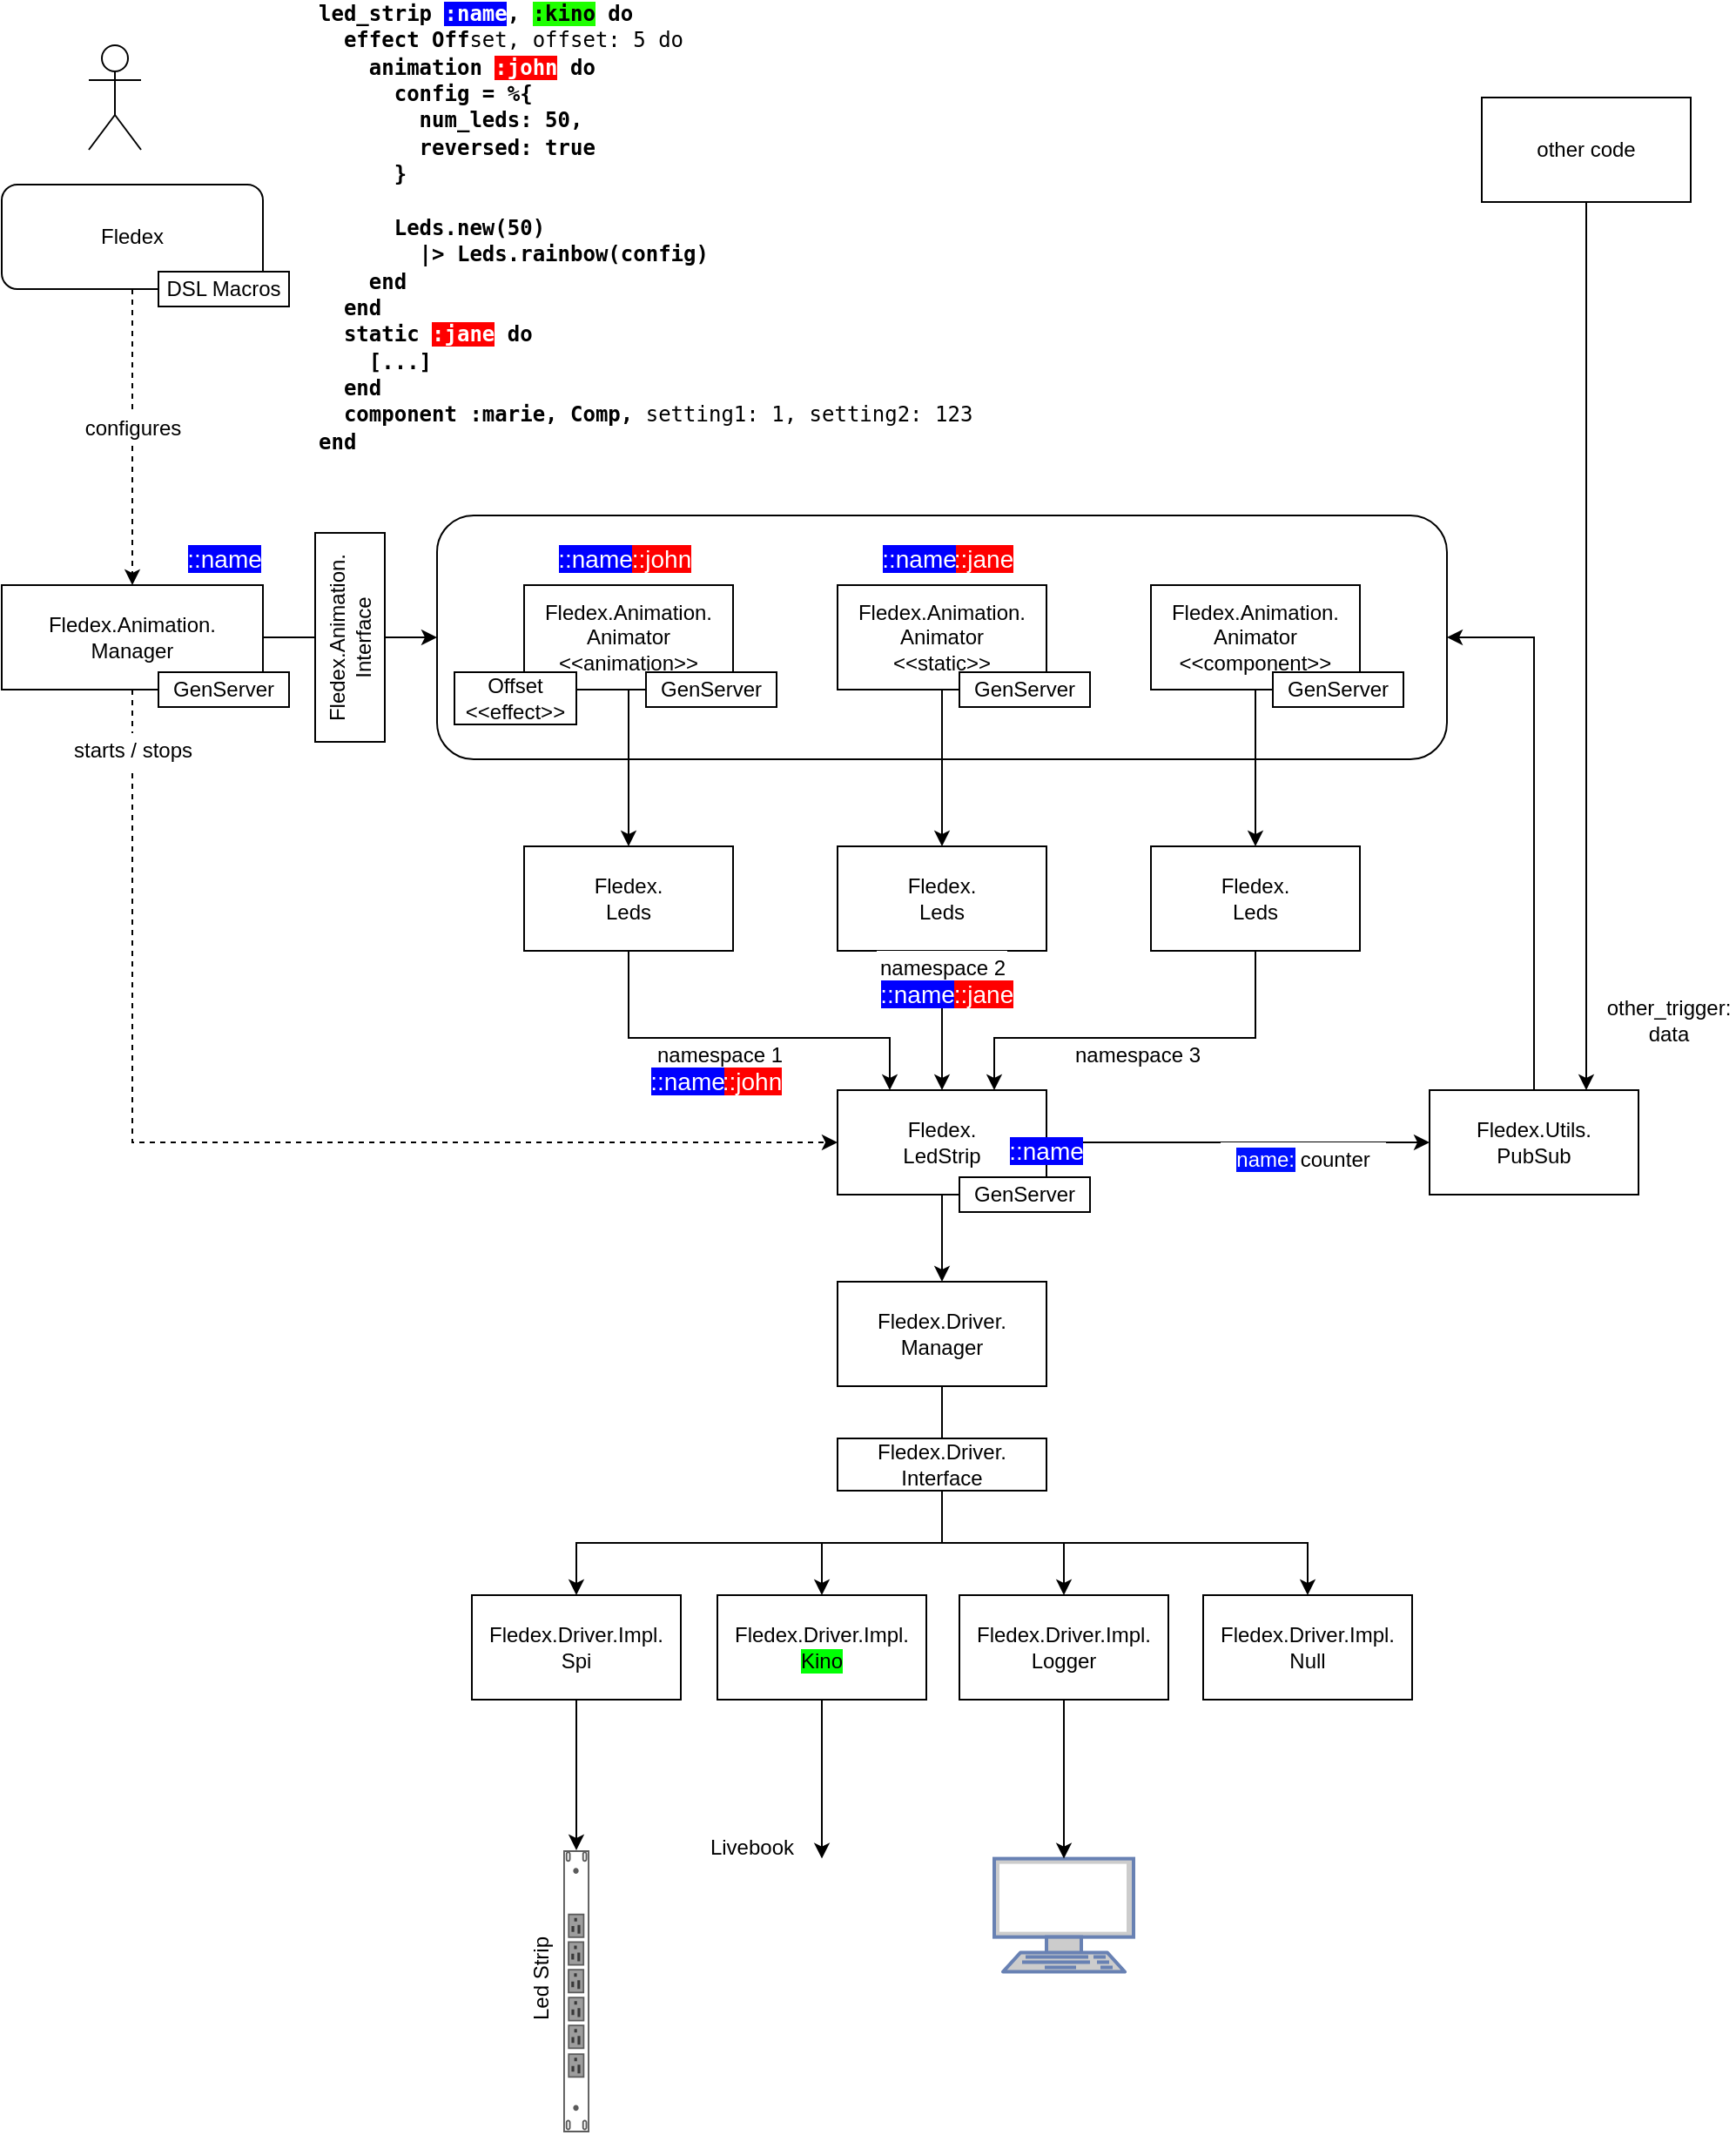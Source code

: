 <mxfile version="20.8.16" type="device"><diagram name="Fledex" id="F1ZfpqSXn9MnrOpPnMbP"><mxGraphModel dx="1844" dy="1730" grid="1" gridSize="10" guides="1" tooltips="1" connect="1" arrows="1" fold="1" page="1" pageScale="1" pageWidth="850" pageHeight="1100" math="0" shadow="0"><root><mxCell id="0"/><mxCell id="1" parent="0"/><mxCell id="jJN_8n9V3PVKYXg5NKCQ-39" value="namespace 3" style="rounded=0;whiteSpace=wrap;html=1;labelBackgroundColor=none;fontColor=#000000;strokeColor=none;" parent="1" vertex="1"><mxGeometry x="495" y="130" width="75" height="20" as="geometry"/></mxCell><mxCell id="jJN_8n9V3PVKYXg5NKCQ-57" value="" style="rounded=1;whiteSpace=wrap;html=1;labelBackgroundColor=none;fontColor=#000000;" parent="1" vertex="1"><mxGeometry x="130" y="-170" width="580" height="140" as="geometry"/></mxCell><mxCell id="jJN_8n9V3PVKYXg5NKCQ-33" value="namespace 1" style="rounded=0;whiteSpace=wrap;html=1;labelBackgroundColor=none;fontColor=#000000;strokeColor=none;" parent="1" vertex="1"><mxGeometry x="255" y="130" width="75" height="20" as="geometry"/></mxCell><mxCell id="jJN_8n9V3PVKYXg5NKCQ-20" value="" style="group" parent="1" vertex="1" connectable="0"><mxGeometry x="150" y="290" width="540" height="468.5" as="geometry"/></mxCell><mxCell id="jJN_8n9V3PVKYXg5NKCQ-1" value="" style="strokeColor=#666666;html=1;labelPosition=right;align=left;spacingLeft=15;shadow=0;dashed=0;outlineConnect=0;shape=mxgraph.rack.dell.power_strip;rotation=90;" parent="jJN_8n9V3PVKYXg5NKCQ-20" vertex="1"><mxGeometry x="-21" y="380" width="162" height="15" as="geometry"/></mxCell><mxCell id="jJN_8n9V3PVKYXg5NKCQ-3" style="edgeStyle=orthogonalEdgeStyle;rounded=0;orthogonalLoop=1;jettySize=auto;html=1;fontColor=#000000;" parent="jJN_8n9V3PVKYXg5NKCQ-20" source="jJN_8n9V3PVKYXg5NKCQ-2" target="jJN_8n9V3PVKYXg5NKCQ-1" edge="1"><mxGeometry relative="1" as="geometry"/></mxCell><mxCell id="jJN_8n9V3PVKYXg5NKCQ-2" value="Fledex.Driver.Impl.&lt;br&gt;Spi" style="rounded=0;whiteSpace=wrap;html=1;" parent="jJN_8n9V3PVKYXg5NKCQ-20" vertex="1"><mxGeometry y="160" width="120" height="60" as="geometry"/></mxCell><mxCell id="jJN_8n9V3PVKYXg5NKCQ-4" value="Fledex.Driver.Impl.&lt;br&gt;&lt;span style=&quot;background-color: rgb(0, 255, 4);&quot;&gt;Kino&lt;/span&gt;" style="rounded=0;whiteSpace=wrap;html=1;" parent="jJN_8n9V3PVKYXg5NKCQ-20" vertex="1"><mxGeometry x="141" y="160" width="120" height="60" as="geometry"/></mxCell><mxCell id="jJN_8n9V3PVKYXg5NKCQ-5" value="Fledex.Driver.Impl.&lt;br&gt;Logger" style="rounded=0;whiteSpace=wrap;html=1;" parent="jJN_8n9V3PVKYXg5NKCQ-20" vertex="1"><mxGeometry x="280" y="160" width="120" height="60" as="geometry"/></mxCell><mxCell id="jJN_8n9V3PVKYXg5NKCQ-6" value="" style="fontColor=#0066CC;verticalAlign=top;verticalLabelPosition=bottom;labelPosition=center;align=center;html=1;outlineConnect=0;fillColor=#CCCCCC;strokeColor=#6881B3;gradientColor=none;gradientDirection=north;strokeWidth=2;shape=mxgraph.networks.terminal;labelBackgroundColor=none;" parent="jJN_8n9V3PVKYXg5NKCQ-20" vertex="1"><mxGeometry x="300" y="311.31" width="80" height="65" as="geometry"/></mxCell><mxCell id="jJN_8n9V3PVKYXg5NKCQ-7" style="edgeStyle=orthogonalEdgeStyle;rounded=0;orthogonalLoop=1;jettySize=auto;html=1;entryX=0.5;entryY=0;entryDx=0;entryDy=0;entryPerimeter=0;fontColor=#000000;" parent="jJN_8n9V3PVKYXg5NKCQ-20" source="jJN_8n9V3PVKYXg5NKCQ-5" target="jJN_8n9V3PVKYXg5NKCQ-6" edge="1"><mxGeometry relative="1" as="geometry"/></mxCell><mxCell id="jJN_8n9V3PVKYXg5NKCQ-12" value="" style="shape=image;imageAspect=0;aspect=fixed;verticalLabelPosition=bottom;verticalAlign=top;labelBackgroundColor=none;fontColor=#000000;image=https://d33wubrfki0l68.cloudfront.net/855d6cd6e232f65ab55177f22a54cb3b48766cb0/2a8a7/_astro/welcome-to-livebook.414c9640_z1x0p7k.webp;" parent="jJN_8n9V3PVKYXg5NKCQ-20" vertex="1"><mxGeometry x="131" y="311.31" width="140" height="82.38" as="geometry"/></mxCell><mxCell id="jJN_8n9V3PVKYXg5NKCQ-13" style="edgeStyle=orthogonalEdgeStyle;rounded=0;orthogonalLoop=1;jettySize=auto;html=1;entryX=0.5;entryY=0;entryDx=0;entryDy=0;fontColor=#000000;" parent="jJN_8n9V3PVKYXg5NKCQ-20" source="jJN_8n9V3PVKYXg5NKCQ-4" target="jJN_8n9V3PVKYXg5NKCQ-12" edge="1"><mxGeometry relative="1" as="geometry"/></mxCell><mxCell id="jJN_8n9V3PVKYXg5NKCQ-14" value="Fledex.Driver.Impl.&lt;br&gt;Null" style="rounded=0;whiteSpace=wrap;html=1;" parent="jJN_8n9V3PVKYXg5NKCQ-20" vertex="1"><mxGeometry x="420" y="160" width="120" height="60" as="geometry"/></mxCell><mxCell id="jJN_8n9V3PVKYXg5NKCQ-24" value="Livebook" style="text;html=1;strokeColor=none;fillColor=none;align=center;verticalAlign=middle;whiteSpace=wrap;rounded=0;fontColor=#000000;" parent="jJN_8n9V3PVKYXg5NKCQ-20" vertex="1"><mxGeometry x="131" y="290.0" width="60" height="30" as="geometry"/></mxCell><mxCell id="jJN_8n9V3PVKYXg5NKCQ-25" value="Led Strip" style="text;html=1;strokeColor=none;fillColor=none;align=center;verticalAlign=middle;whiteSpace=wrap;rounded=0;fontColor=#000000;rotation=-90;" parent="jJN_8n9V3PVKYXg5NKCQ-20" vertex="1"><mxGeometry x="10" y="365" width="60" height="30" as="geometry"/></mxCell><mxCell id="hxW7dS9Z-QAscu65tSCw-1" value="Fledex.Driver.&lt;br&gt;Manager" style="rounded=0;whiteSpace=wrap;html=1;labelBackgroundColor=none;fontColor=#000000;" parent="jJN_8n9V3PVKYXg5NKCQ-20" vertex="1"><mxGeometry x="210" y="-20" width="120" height="60" as="geometry"/></mxCell><mxCell id="jJN_8n9V3PVKYXg5NKCQ-16" style="edgeStyle=orthogonalEdgeStyle;rounded=0;orthogonalLoop=1;jettySize=auto;html=1;fontColor=#000000;exitX=0.5;exitY=1;exitDx=0;exitDy=0;" parent="jJN_8n9V3PVKYXg5NKCQ-20" source="hxW7dS9Z-QAscu65tSCw-1" target="jJN_8n9V3PVKYXg5NKCQ-2" edge="1"><mxGeometry relative="1" as="geometry"><Array as="points"><mxPoint x="270" y="130"/><mxPoint x="60" y="130"/></Array></mxGeometry></mxCell><mxCell id="jJN_8n9V3PVKYXg5NKCQ-17" style="edgeStyle=orthogonalEdgeStyle;rounded=0;orthogonalLoop=1;jettySize=auto;html=1;entryX=0.5;entryY=0;entryDx=0;entryDy=0;fontColor=#000000;exitX=0.5;exitY=1;exitDx=0;exitDy=0;" parent="jJN_8n9V3PVKYXg5NKCQ-20" source="hxW7dS9Z-QAscu65tSCw-1" target="jJN_8n9V3PVKYXg5NKCQ-4" edge="1"><mxGeometry relative="1" as="geometry"><Array as="points"><mxPoint x="270" y="130"/><mxPoint x="201" y="130"/></Array></mxGeometry></mxCell><mxCell id="jJN_8n9V3PVKYXg5NKCQ-18" style="edgeStyle=orthogonalEdgeStyle;rounded=0;orthogonalLoop=1;jettySize=auto;html=1;entryX=0.5;entryY=0;entryDx=0;entryDy=0;fontColor=#000000;exitX=0.5;exitY=1;exitDx=0;exitDy=0;" parent="jJN_8n9V3PVKYXg5NKCQ-20" source="hxW7dS9Z-QAscu65tSCw-1" target="jJN_8n9V3PVKYXg5NKCQ-5" edge="1"><mxGeometry relative="1" as="geometry"><Array as="points"><mxPoint x="270" y="130"/><mxPoint x="340" y="130"/></Array><mxPoint x="330" y="130" as="sourcePoint"/></mxGeometry></mxCell><mxCell id="jJN_8n9V3PVKYXg5NKCQ-19" style="edgeStyle=orthogonalEdgeStyle;rounded=0;orthogonalLoop=1;jettySize=auto;html=1;entryX=0.5;entryY=0;entryDx=0;entryDy=0;fontColor=#000000;exitX=0.5;exitY=1;exitDx=0;exitDy=0;" parent="jJN_8n9V3PVKYXg5NKCQ-20" source="hxW7dS9Z-QAscu65tSCw-1" target="jJN_8n9V3PVKYXg5NKCQ-14" edge="1"><mxGeometry relative="1" as="geometry"><Array as="points"><mxPoint x="270" y="130"/><mxPoint x="480" y="130"/></Array></mxGeometry></mxCell><mxCell id="jJN_8n9V3PVKYXg5NKCQ-15" value="Fledex.Driver.&lt;br&gt;Interface" style="rounded=0;whiteSpace=wrap;html=1;labelBackgroundColor=none;fontColor=#000000;" parent="jJN_8n9V3PVKYXg5NKCQ-20" vertex="1"><mxGeometry x="210" y="70" width="120" height="30" as="geometry"/></mxCell><mxCell id="IlTwNVNuygPdYEifKuS2-1" style="edgeStyle=orthogonalEdgeStyle;rounded=0;orthogonalLoop=1;jettySize=auto;html=1;" parent="1" source="jJN_8n9V3PVKYXg5NKCQ-21" edge="1"><mxGeometry relative="1" as="geometry"><mxPoint x="700" y="190" as="targetPoint"/></mxGeometry></mxCell><mxCell id="hxW7dS9Z-QAscu65tSCw-3" style="edgeStyle=orthogonalEdgeStyle;rounded=0;orthogonalLoop=1;jettySize=auto;html=1;entryX=0.5;entryY=0;entryDx=0;entryDy=0;" parent="1" source="jJN_8n9V3PVKYXg5NKCQ-21" target="hxW7dS9Z-QAscu65tSCw-1" edge="1"><mxGeometry relative="1" as="geometry"/></mxCell><mxCell id="jJN_8n9V3PVKYXg5NKCQ-21" value="Fledex.&lt;br&gt;LedStrip" style="rounded=0;whiteSpace=wrap;html=1;labelBackgroundColor=none;fontColor=#000000;" parent="1" vertex="1"><mxGeometry x="360" y="160" width="120" height="60" as="geometry"/></mxCell><mxCell id="jJN_8n9V3PVKYXg5NKCQ-23" value="GenServer" style="rounded=0;whiteSpace=wrap;html=1;labelBackgroundColor=none;fontColor=#000000;" parent="1" vertex="1"><mxGeometry x="430" y="210" width="75" height="20" as="geometry"/></mxCell><mxCell id="jJN_8n9V3PVKYXg5NKCQ-31" style="edgeStyle=orthogonalEdgeStyle;rounded=0;orthogonalLoop=1;jettySize=auto;html=1;entryX=0.25;entryY=0;entryDx=0;entryDy=0;fontColor=#000000;exitX=0.5;exitY=1;exitDx=0;exitDy=0;" parent="1" source="jJN_8n9V3PVKYXg5NKCQ-27" target="jJN_8n9V3PVKYXg5NKCQ-21" edge="1"><mxGeometry relative="1" as="geometry"><Array as="points"><mxPoint x="240" y="130"/><mxPoint x="390" y="130"/></Array></mxGeometry></mxCell><mxCell id="jJN_8n9V3PVKYXg5NKCQ-27" value="Fledex.&lt;br&gt;Leds" style="rounded=0;whiteSpace=wrap;html=1;labelBackgroundColor=none;fontColor=#000000;" parent="1" vertex="1"><mxGeometry x="180" y="20" width="120" height="60" as="geometry"/></mxCell><mxCell id="jJN_8n9V3PVKYXg5NKCQ-30" style="edgeStyle=orthogonalEdgeStyle;rounded=0;orthogonalLoop=1;jettySize=auto;html=1;entryX=0.5;entryY=0;entryDx=0;entryDy=0;fontColor=#000000;startArrow=none;exitX=0.5;exitY=0;exitDx=0;exitDy=0;" parent="1" source="jJN_8n9V3PVKYXg5NKCQ-37" target="jJN_8n9V3PVKYXg5NKCQ-21" edge="1"><mxGeometry relative="1" as="geometry"><Array as="points"><mxPoint x="420" y="90"/><mxPoint x="420" y="90"/></Array></mxGeometry></mxCell><mxCell id="jJN_8n9V3PVKYXg5NKCQ-28" value="Fledex.&lt;br&gt;Leds" style="rounded=0;whiteSpace=wrap;html=1;labelBackgroundColor=none;fontColor=#000000;" parent="1" vertex="1"><mxGeometry x="360" y="20" width="120" height="60" as="geometry"/></mxCell><mxCell id="jJN_8n9V3PVKYXg5NKCQ-32" style="edgeStyle=orthogonalEdgeStyle;rounded=0;orthogonalLoop=1;jettySize=auto;html=1;entryX=0.75;entryY=0;entryDx=0;entryDy=0;fontColor=#000000;exitX=0.5;exitY=1;exitDx=0;exitDy=0;" parent="1" source="jJN_8n9V3PVKYXg5NKCQ-29" target="jJN_8n9V3PVKYXg5NKCQ-21" edge="1"><mxGeometry relative="1" as="geometry"><Array as="points"><mxPoint x="600" y="130"/><mxPoint x="450" y="130"/></Array></mxGeometry></mxCell><mxCell id="jJN_8n9V3PVKYXg5NKCQ-29" value="Fledex.&lt;br&gt;Leds" style="rounded=0;whiteSpace=wrap;html=1;labelBackgroundColor=none;fontColor=#000000;" parent="1" vertex="1"><mxGeometry x="540" y="20" width="120" height="60" as="geometry"/></mxCell><mxCell id="jJN_8n9V3PVKYXg5NKCQ-37" value="namespace 2" style="rounded=0;whiteSpace=wrap;html=1;labelBackgroundColor=none;fontColor=#000000;strokeColor=none;" parent="1" vertex="1"><mxGeometry x="382.5" y="80" width="75" height="20" as="geometry"/></mxCell><mxCell id="jJN_8n9V3PVKYXg5NKCQ-47" value="" style="group" parent="1" vertex="1" connectable="0"><mxGeometry x="180" y="-130" width="255" height="190" as="geometry"/></mxCell><mxCell id="jJN_8n9V3PVKYXg5NKCQ-45" value="Fledex.Animation.&lt;br&gt;Animator&lt;br&gt;&amp;lt;&amp;lt;animation&amp;gt;&amp;gt;" style="rounded=0;whiteSpace=wrap;html=1;labelBackgroundColor=none;fontColor=#000000;" parent="jJN_8n9V3PVKYXg5NKCQ-47" vertex="1"><mxGeometry width="120" height="60" as="geometry"/></mxCell><mxCell id="jJN_8n9V3PVKYXg5NKCQ-46" value="GenServer" style="rounded=0;whiteSpace=wrap;html=1;labelBackgroundColor=none;fontColor=#000000;" parent="jJN_8n9V3PVKYXg5NKCQ-47" vertex="1"><mxGeometry x="70" y="50" width="75" height="20" as="geometry"/></mxCell><mxCell id="jJN_8n9V3PVKYXg5NKCQ-48" style="edgeStyle=orthogonalEdgeStyle;rounded=0;orthogonalLoop=1;jettySize=auto;html=1;entryX=0.5;entryY=0;entryDx=0;entryDy=0;fontColor=#000000;" parent="1" source="jJN_8n9V3PVKYXg5NKCQ-45" target="jJN_8n9V3PVKYXg5NKCQ-27" edge="1"><mxGeometry relative="1" as="geometry"/></mxCell><mxCell id="jJN_8n9V3PVKYXg5NKCQ-49" value="" style="group" parent="1" vertex="1" connectable="0"><mxGeometry x="360" y="-130" width="145" height="70" as="geometry"/></mxCell><mxCell id="jJN_8n9V3PVKYXg5NKCQ-50" value="Fledex.Animation.&lt;br&gt;Animator&lt;br&gt;&amp;lt;&amp;lt;static&lt;span style=&quot;background-color: initial;&quot;&gt;&amp;gt;&amp;gt;&lt;/span&gt;" style="rounded=0;whiteSpace=wrap;html=1;labelBackgroundColor=none;fontColor=#000000;" parent="jJN_8n9V3PVKYXg5NKCQ-49" vertex="1"><mxGeometry width="120" height="60" as="geometry"/></mxCell><mxCell id="jJN_8n9V3PVKYXg5NKCQ-51" value="GenServer" style="rounded=0;whiteSpace=wrap;html=1;labelBackgroundColor=none;fontColor=#000000;" parent="jJN_8n9V3PVKYXg5NKCQ-49" vertex="1"><mxGeometry x="70" y="50" width="75" height="20" as="geometry"/></mxCell><mxCell id="jJN_8n9V3PVKYXg5NKCQ-52" style="edgeStyle=orthogonalEdgeStyle;rounded=0;orthogonalLoop=1;jettySize=auto;html=1;fontColor=#000000;" parent="1" source="jJN_8n9V3PVKYXg5NKCQ-50" target="jJN_8n9V3PVKYXg5NKCQ-28" edge="1"><mxGeometry relative="1" as="geometry"/></mxCell><mxCell id="jJN_8n9V3PVKYXg5NKCQ-53" value="" style="group" parent="1" vertex="1" connectable="0"><mxGeometry x="540" y="-130" width="145" height="70" as="geometry"/></mxCell><mxCell id="jJN_8n9V3PVKYXg5NKCQ-54" value="Fledex.Animation.&lt;br&gt;Animator&lt;br&gt;&amp;lt;&amp;lt;component&amp;gt;&amp;gt;" style="rounded=0;whiteSpace=wrap;html=1;labelBackgroundColor=none;fontColor=#000000;" parent="jJN_8n9V3PVKYXg5NKCQ-53" vertex="1"><mxGeometry width="120" height="60" as="geometry"/></mxCell><mxCell id="jJN_8n9V3PVKYXg5NKCQ-55" value="GenServer" style="rounded=0;whiteSpace=wrap;html=1;labelBackgroundColor=none;fontColor=#000000;" parent="jJN_8n9V3PVKYXg5NKCQ-53" vertex="1"><mxGeometry x="70" y="50" width="75" height="20" as="geometry"/></mxCell><mxCell id="jJN_8n9V3PVKYXg5NKCQ-56" style="edgeStyle=orthogonalEdgeStyle;rounded=0;orthogonalLoop=1;jettySize=auto;html=1;fontColor=#000000;" parent="1" source="jJN_8n9V3PVKYXg5NKCQ-54" target="jJN_8n9V3PVKYXg5NKCQ-29" edge="1"><mxGeometry relative="1" as="geometry"/></mxCell><mxCell id="jJN_8n9V3PVKYXg5NKCQ-59" style="edgeStyle=orthogonalEdgeStyle;rounded=0;orthogonalLoop=1;jettySize=auto;html=1;entryX=0;entryY=0.5;entryDx=0;entryDy=0;fontColor=#000000;" parent="1" source="jJN_8n9V3PVKYXg5NKCQ-58" target="jJN_8n9V3PVKYXg5NKCQ-57" edge="1"><mxGeometry relative="1" as="geometry"/></mxCell><mxCell id="lqnnQLTP2gQExWdT0rWo-1" style="edgeStyle=orthogonalEdgeStyle;rounded=0;orthogonalLoop=1;jettySize=auto;html=1;entryX=0;entryY=0.5;entryDx=0;entryDy=0;dashed=1;exitX=0.5;exitY=1;exitDx=0;exitDy=0;" parent="1" source="jJN_8n9V3PVKYXg5NKCQ-58" target="jJN_8n9V3PVKYXg5NKCQ-21" edge="1"><mxGeometry relative="1" as="geometry"><Array as="points"><mxPoint x="-45" y="190"/></Array></mxGeometry></mxCell><mxCell id="jJN_8n9V3PVKYXg5NKCQ-58" value="Fledex.Animation.&lt;br&gt;Manager" style="rounded=0;whiteSpace=wrap;html=1;labelBackgroundColor=none;fontColor=#000000;" parent="1" vertex="1"><mxGeometry x="-120" y="-130" width="150" height="60" as="geometry"/></mxCell><mxCell id="jJN_8n9V3PVKYXg5NKCQ-61" style="edgeStyle=orthogonalEdgeStyle;rounded=0;orthogonalLoop=1;jettySize=auto;html=1;entryX=0.5;entryY=0;entryDx=0;entryDy=0;fontColor=#000000;dashed=1;startArrow=none;" parent="1" source="jJN_8n9V3PVKYXg5NKCQ-63" target="jJN_8n9V3PVKYXg5NKCQ-58" edge="1"><mxGeometry relative="1" as="geometry"/></mxCell><mxCell id="jJN_8n9V3PVKYXg5NKCQ-60" value="Fledex" style="rounded=1;whiteSpace=wrap;html=1;labelBackgroundColor=none;fontColor=#000000;" parent="1" vertex="1"><mxGeometry x="-120" y="-360" width="150" height="60" as="geometry"/></mxCell><mxCell id="jJN_8n9V3PVKYXg5NKCQ-62" value="DSL Macros" style="rounded=0;whiteSpace=wrap;html=1;labelBackgroundColor=none;fontColor=#000000;" parent="1" vertex="1"><mxGeometry x="-30" y="-310" width="75" height="20" as="geometry"/></mxCell><mxCell id="jJN_8n9V3PVKYXg5NKCQ-64" value="" style="shape=umlActor;verticalLabelPosition=bottom;verticalAlign=top;html=1;outlineConnect=0;labelBackgroundColor=none;fontColor=#000000;" parent="1" vertex="1"><mxGeometry x="-70" y="-440" width="30" height="60" as="geometry"/></mxCell><mxCell id="jJN_8n9V3PVKYXg5NKCQ-65" value="&lt;div style=&quot;font-family: JetBrains, &amp;quot;Droid Sans Mono&amp;quot;, &amp;quot;monospace&amp;quot;, monospace, &amp;quot;Droid Sans Mono&amp;quot;, &amp;quot;monospace&amp;quot;, monospace; line-height: 128%;&quot;&gt;&lt;div style=&quot;line-height: 128%;&quot;&gt;&lt;b&gt;led_strip &lt;span style=&quot;background-color: rgb(0, 0, 255);&quot;&gt;&lt;font style=&quot;font-size: 12px;&quot; color=&quot;#ffffff&quot;&gt;:name&lt;/font&gt;&lt;/span&gt;, &lt;span style=&quot;background-color: rgb(30, 255, 0);&quot;&gt;:kino&lt;/span&gt; do&lt;/b&gt;&lt;/div&gt;&lt;div style=&quot;line-height: 128%;&quot;&gt;&lt;b&gt;&amp;nbsp; effect Off&lt;/b&gt;set, offset: 5 do&lt;/div&gt;&lt;div style=&quot;line-height: 128%;&quot;&gt;&lt;b&gt;&amp;nbsp; &amp;nbsp; animation&amp;nbsp;&lt;span style=&quot;background-color: rgb(255, 0, 0);&quot;&gt;&lt;font color=&quot;#ffffff&quot;&gt;:john&lt;/font&gt;&lt;/span&gt;&amp;nbsp;do&lt;/b&gt;&lt;/div&gt;&lt;div style=&quot;line-height: 128%;&quot;&gt;&lt;b&gt;&amp;nbsp; &amp;nbsp; &amp;nbsp; config = %{&lt;/b&gt;&lt;/div&gt;&lt;div style=&quot;line-height: 128%;&quot;&gt;&lt;b&gt;&amp;nbsp; &amp;nbsp; &amp;nbsp; &amp;nbsp; num_leds: 50,&lt;/b&gt;&lt;/div&gt;&lt;div style=&quot;line-height: 128%;&quot;&gt;&lt;b&gt;&amp;nbsp; &amp;nbsp; &amp;nbsp; &amp;nbsp; reversed: true&lt;/b&gt;&lt;/div&gt;&lt;div style=&quot;line-height: 128%;&quot;&gt;&lt;b&gt;&amp;nbsp; &amp;nbsp; &amp;nbsp; }&lt;/b&gt;&lt;/div&gt;&lt;b&gt;&lt;br&gt;&lt;/b&gt;&lt;div style=&quot;line-height: 128%;&quot;&gt;&lt;b&gt;&amp;nbsp; &amp;nbsp; &amp;nbsp; Leds.new(50)&lt;/b&gt;&lt;/div&gt;&lt;div style=&quot;line-height: 128%;&quot;&gt;&lt;b&gt;&amp;nbsp; &amp;nbsp; &amp;nbsp; &amp;nbsp; |&amp;gt; Leds.rainbow(config)&lt;/b&gt;&lt;/div&gt;&lt;div style=&quot;line-height: 128%;&quot;&gt;&lt;b&gt;&amp;nbsp; &amp;nbsp; end&lt;/b&gt;&lt;/div&gt;&lt;div style=&quot;line-height: 128%;&quot;&gt;&lt;b&gt;&amp;nbsp; end&lt;/b&gt;&lt;/div&gt;&lt;div style=&quot;line-height: 128%;&quot;&gt;&amp;nbsp; &lt;b&gt;static&amp;nbsp;&lt;font style=&quot;background-color: rgb(255, 0, 0); font-size: 12px;&quot; color=&quot;#ffffff&quot;&gt;:jane&lt;/font&gt; do&lt;/b&gt;&lt;/div&gt;&lt;div style=&quot;line-height: 128%;&quot;&gt;&lt;b&gt;&amp;nbsp; &amp;nbsp; [...]&lt;/b&gt;&lt;/div&gt;&lt;div style=&quot;line-height: 128%;&quot;&gt;&lt;b&gt;&amp;nbsp; end&lt;/b&gt;&lt;/div&gt;&lt;div style=&quot;line-height: 128%;&quot;&gt;&lt;b&gt;&amp;nbsp; component :marie, Comp,&amp;nbsp;&lt;/b&gt;setting1: 1,&amp;nbsp;setting2: 123&lt;/div&gt;&lt;div style=&quot;line-height: 128%;&quot;&gt;&lt;b&gt;      end&lt;/b&gt;&lt;/div&gt;&lt;/div&gt;" style="text;html=1;strokeColor=none;fillColor=none;align=left;verticalAlign=middle;whiteSpace=wrap;rounded=0;fontColor=#000000;labelBackgroundColor=default;" parent="1" vertex="1"><mxGeometry x="60" y="-440" width="530" height="210" as="geometry"/></mxCell><mxCell id="jJN_8n9V3PVKYXg5NKCQ-67" value="&lt;span style=&quot;background-color: rgb(255, 0, 0); font-size: 14px;&quot;&gt;::jane&lt;/span&gt;" style="text;html=1;strokeColor=none;fillColor=none;align=center;verticalAlign=middle;whiteSpace=wrap;rounded=0;fontColor=#FFFFFF;" parent="1" vertex="1"><mxGeometry x="413.5" y="-160" width="60" height="30" as="geometry"/></mxCell><mxCell id="jJN_8n9V3PVKYXg5NKCQ-68" value="&lt;span style=&quot;background-color: rgb(255, 0, 0); font-size: 14px;&quot;&gt;::john&lt;/span&gt;" style="text;html=1;strokeColor=none;fillColor=none;align=center;verticalAlign=middle;whiteSpace=wrap;rounded=0;fontColor=#FFFFFF;" parent="1" vertex="1"><mxGeometry x="281.25" y="140" width="60" height="30" as="geometry"/></mxCell><mxCell id="jJN_8n9V3PVKYXg5NKCQ-69" value="&lt;span style=&quot;background-color: rgb(255, 0, 0); font-size: 14px;&quot;&gt;::jane&lt;/span&gt;" style="text;html=1;strokeColor=none;fillColor=none;align=center;verticalAlign=middle;whiteSpace=wrap;rounded=0;fontColor=#FFFFFF;" parent="1" vertex="1"><mxGeometry x="413.5" y="90" width="60" height="30" as="geometry"/></mxCell><mxCell id="jJN_8n9V3PVKYXg5NKCQ-72" value="&lt;span style=&quot;font-size: 14px; background-color: rgb(0, 0, 255);&quot;&gt;::name&lt;/span&gt;" style="text;html=1;strokeColor=none;fillColor=none;align=center;verticalAlign=middle;whiteSpace=wrap;rounded=0;fontColor=#FFFFFF;" parent="1" vertex="1"><mxGeometry x="243.75" y="140" width="60" height="30" as="geometry"/></mxCell><mxCell id="jJN_8n9V3PVKYXg5NKCQ-73" value="&lt;span style=&quot;font-size: 14px; background-color: rgb(0, 0, 255);&quot;&gt;::name&lt;/span&gt;" style="text;html=1;strokeColor=none;fillColor=none;align=center;verticalAlign=middle;whiteSpace=wrap;rounded=0;fontColor=#FFFFFF;" parent="1" vertex="1"><mxGeometry x="376" y="90" width="60" height="30" as="geometry"/></mxCell><mxCell id="jJN_8n9V3PVKYXg5NKCQ-76" value="&lt;span style=&quot;font-size: 14px; background-color: rgb(0, 0, 255);&quot;&gt;::name&lt;/span&gt;" style="text;html=1;strokeColor=none;fillColor=none;align=center;verticalAlign=middle;whiteSpace=wrap;rounded=0;fontColor=#FFFFFF;" parent="1" vertex="1"><mxGeometry x="377" y="-160" width="60" height="30" as="geometry"/></mxCell><mxCell id="jJN_8n9V3PVKYXg5NKCQ-78" value="&lt;span style=&quot;background-color: rgb(255, 0, 0); font-size: 14px;&quot;&gt;::john&lt;/span&gt;" style="text;html=1;strokeColor=none;fillColor=none;align=center;verticalAlign=middle;whiteSpace=wrap;rounded=0;fontColor=#FFFFFF;" parent="1" vertex="1"><mxGeometry x="228.75" y="-160" width="60" height="30" as="geometry"/></mxCell><mxCell id="jJN_8n9V3PVKYXg5NKCQ-79" value="&lt;span style=&quot;font-size: 14px; background-color: rgb(0, 0, 255);&quot;&gt;::name&lt;/span&gt;" style="text;html=1;strokeColor=none;fillColor=none;align=center;verticalAlign=middle;whiteSpace=wrap;rounded=0;fontColor=#FFFFFF;" parent="1" vertex="1"><mxGeometry x="191.25" y="-160" width="60" height="30" as="geometry"/></mxCell><mxCell id="jJN_8n9V3PVKYXg5NKCQ-71" value="&lt;span style=&quot;font-size: 14px; background-color: rgb(0, 0, 255);&quot;&gt;::name&lt;/span&gt;" style="text;html=1;strokeColor=none;fillColor=none;align=center;verticalAlign=middle;whiteSpace=wrap;rounded=0;fontColor=#FFFFFF;" parent="1" vertex="1"><mxGeometry x="450" y="180" width="60" height="30" as="geometry"/></mxCell><mxCell id="jJN_8n9V3PVKYXg5NKCQ-80" value="" style="edgeStyle=orthogonalEdgeStyle;rounded=0;orthogonalLoop=1;jettySize=auto;html=1;entryX=0.5;entryY=0;entryDx=0;entryDy=0;fontColor=#000000;dashed=1;endArrow=none;" parent="1" source="jJN_8n9V3PVKYXg5NKCQ-60" target="jJN_8n9V3PVKYXg5NKCQ-63" edge="1"><mxGeometry relative="1" as="geometry"><mxPoint x="-45" y="-300" as="sourcePoint"/><mxPoint x="-45" y="-130" as="targetPoint"/></mxGeometry></mxCell><mxCell id="jJN_8n9V3PVKYXg5NKCQ-63" value="configures" style="rounded=0;whiteSpace=wrap;html=1;labelBackgroundColor=none;fontColor=#000000;strokeColor=none;" parent="1" vertex="1"><mxGeometry x="-82.5" y="-230" width="75" height="20" as="geometry"/></mxCell><mxCell id="lqnnQLTP2gQExWdT0rWo-3" value="starts / stops" style="rounded=0;whiteSpace=wrap;html=1;labelBackgroundColor=none;fontColor=#000000;strokeColor=none;" parent="1" vertex="1"><mxGeometry x="-82.5" y="-45" width="75" height="20" as="geometry"/></mxCell><mxCell id="lqnnQLTP2gQExWdT0rWo-4" value="&lt;span style=&quot;font-size: 14px; background-color: rgb(0, 0, 255);&quot;&gt;::name&lt;/span&gt;" style="text;html=1;strokeColor=none;fillColor=none;align=center;verticalAlign=middle;whiteSpace=wrap;rounded=0;fontColor=#FFFFFF;" parent="1" vertex="1"><mxGeometry x="-22.5" y="-160" width="60" height="30" as="geometry"/></mxCell><mxCell id="lqnnQLTP2gQExWdT0rWo-5" value="GenServer" style="rounded=0;whiteSpace=wrap;html=1;labelBackgroundColor=none;fontColor=#000000;" parent="1" vertex="1"><mxGeometry x="-30" y="-80" width="75" height="20" as="geometry"/></mxCell><mxCell id="IlTwNVNuygPdYEifKuS2-3" style="edgeStyle=orthogonalEdgeStyle;rounded=0;orthogonalLoop=1;jettySize=auto;html=1;entryX=1;entryY=0.5;entryDx=0;entryDy=0;" parent="1" source="IlTwNVNuygPdYEifKuS2-2" target="jJN_8n9V3PVKYXg5NKCQ-57" edge="1"><mxGeometry relative="1" as="geometry"><mxPoint x="730" as="targetPoint"/></mxGeometry></mxCell><mxCell id="IlTwNVNuygPdYEifKuS2-2" value="Fledex.Utils.&lt;br&gt;PubSub" style="rounded=0;whiteSpace=wrap;html=1;labelBackgroundColor=none;fontColor=#000000;" parent="1" vertex="1"><mxGeometry x="700" y="160" width="120" height="60" as="geometry"/></mxCell><mxCell id="IlTwNVNuygPdYEifKuS2-4" value="&lt;font style=&quot;background-color: rgb(0, 17, 255);&quot; color=&quot;#ffffff&quot;&gt;name:&lt;/font&gt; counter" style="rounded=0;whiteSpace=wrap;html=1;labelBackgroundColor=none;fontColor=#000000;strokeColor=none;" parent="1" vertex="1"><mxGeometry x="580" y="190" width="95" height="20" as="geometry"/></mxCell><mxCell id="IlTwNVNuygPdYEifKuS2-6" style="edgeStyle=orthogonalEdgeStyle;rounded=0;orthogonalLoop=1;jettySize=auto;html=1;entryX=0.75;entryY=0;entryDx=0;entryDy=0;" parent="1" source="IlTwNVNuygPdYEifKuS2-5" target="IlTwNVNuygPdYEifKuS2-2" edge="1"><mxGeometry relative="1" as="geometry"/></mxCell><mxCell id="IlTwNVNuygPdYEifKuS2-5" value="other code" style="rounded=0;whiteSpace=wrap;html=1;" parent="1" vertex="1"><mxGeometry x="730" y="-410" width="120" height="60" as="geometry"/></mxCell><mxCell id="IlTwNVNuygPdYEifKuS2-7" value="other_trigger: data" style="rounded=0;whiteSpace=wrap;html=1;labelBackgroundColor=none;fontColor=#000000;strokeColor=none;" parent="1" vertex="1"><mxGeometry x="800" y="110" width="75" height="20" as="geometry"/></mxCell><mxCell id="hxW7dS9Z-QAscu65tSCw-2" value="Fledex.Animation.&lt;br&gt;Interface" style="rounded=0;whiteSpace=wrap;html=1;labelBackgroundColor=none;fontColor=#000000;rotation=-90;" parent="1" vertex="1"><mxGeometry x="20" y="-120" width="120" height="40" as="geometry"/></mxCell><mxCell id="hXj9olI3_BBqekTCC9hV-1" value="Offset&lt;br&gt;&amp;lt;&amp;lt;effect&amp;gt;&amp;gt;" style="rounded=0;whiteSpace=wrap;html=1;" vertex="1" parent="1"><mxGeometry x="140" y="-80" width="70" height="30" as="geometry"/></mxCell></root></mxGraphModel></diagram></mxfile>